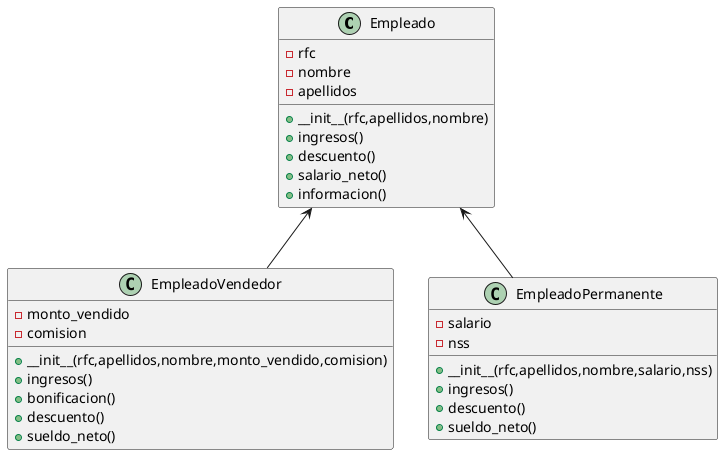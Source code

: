 @startuml Diagrama
 class Empleado{
    + __init__(rfc,apellidos,nombre)
    +ingresos()
    +descuento()
    +salario_neto()
    +informacion()
    -rfc
    -nombre
    -apellidos
 }

class EmpleadoVendedor{
    +__init__(rfc,apellidos,nombre,monto_vendido,comision)
    +ingresos()
    +bonificacion()
    +descuento()
    +sueldo_neto()
    -monto_vendido
    -comision
}

class EmpleadoPermanente{
    +__init__(rfc,apellidos,nombre,salario,nss)
    +ingresos()
    +descuento()
    +sueldo_neto()
    -salario
    -nss
}

Empleado <--EmpleadoVendedor
Empleado <--EmpleadoPermanente
@enduml
